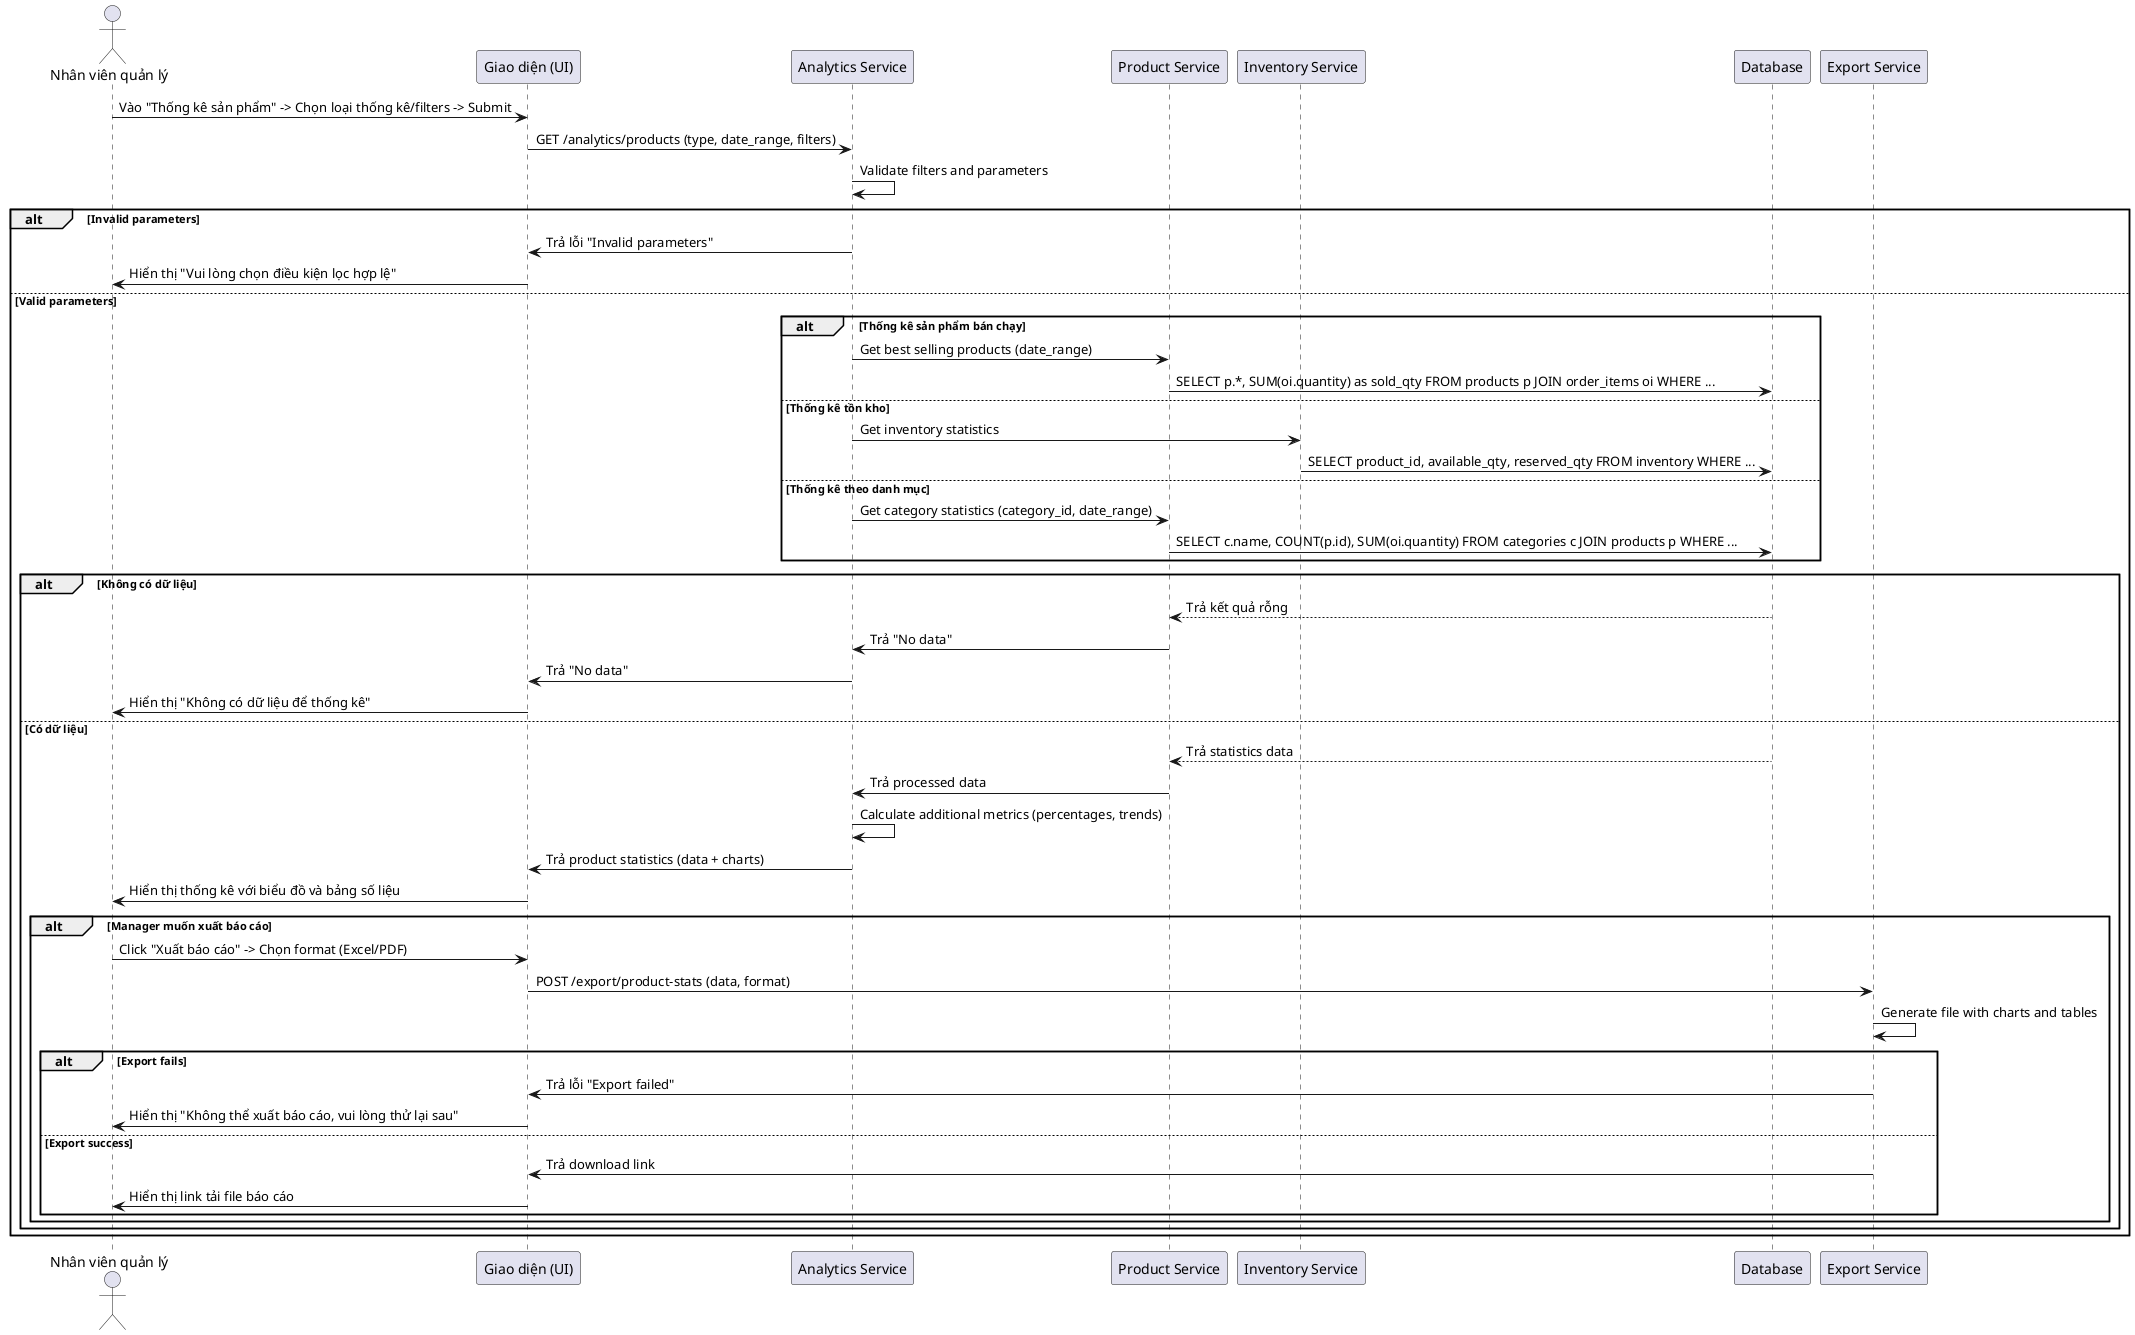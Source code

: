 @startuml thong-ke-san-pham
actor "Nhân viên quản lý" as Manager
participant "Giao diện (UI)" as UI
participant "Analytics Service" as Analytics
participant "Product Service" as Product
participant "Inventory Service" as Inventory
participant "Database" as DB
participant "Export Service" as Export

Manager -> UI: Vào "Thống kê sản phẩm" -> Chọn loại thống kê/filters -> Submit
UI -> Analytics: GET /analytics/products (type, date_range, filters)
Analytics -> Analytics: Validate filters and parameters
alt Invalid parameters
  Analytics -> UI: Trả lỗi "Invalid parameters"
  UI -> Manager: Hiển thị "Vui lòng chọn điều kiện lọc hợp lệ"
else Valid parameters
  alt Thống kê sản phẩm bán chạy
    Analytics -> Product: Get best selling products (date_range)
    Product -> DB: SELECT p.*, SUM(oi.quantity) as sold_qty FROM products p JOIN order_items oi WHERE ...
  else Thống kê tồn kho
    Analytics -> Inventory: Get inventory statistics
    Inventory -> DB: SELECT product_id, available_qty, reserved_qty FROM inventory WHERE ...
  else Thống kê theo danh mục
    Analytics -> Product: Get category statistics (category_id, date_range)
    Product -> DB: SELECT c.name, COUNT(p.id), SUM(oi.quantity) FROM categories c JOIN products p WHERE ...
  end
  
  alt Không có dữ liệu
    DB --> Product: Trả kết quả rỗng
    Product -> Analytics: Trả "No data"
    Analytics -> UI: Trả "No data"
    UI -> Manager: Hiển thị "Không có dữ liệu để thống kê"
  else Có dữ liệu
    DB --> Product: Trả statistics data
    Product -> Analytics: Trả processed data
    Analytics -> Analytics: Calculate additional metrics (percentages, trends)
    Analytics -> UI: Trả product statistics (data + charts)
    UI -> Manager: Hiển thị thống kê với biểu đồ và bảng số liệu
    
    alt Manager muốn xuất báo cáo
      Manager -> UI: Click "Xuất báo cáo" -> Chọn format (Excel/PDF)
      UI -> Export: POST /export/product-stats (data, format)
      Export -> Export: Generate file with charts and tables
      alt Export fails
        Export -> UI: Trả lỗi "Export failed"
        UI -> Manager: Hiển thị "Không thể xuất báo cáo, vui lòng thử lại sau"
      else Export success
        Export -> UI: Trả download link
        UI -> Manager: Hiển thị link tải file báo cáo
      end
    end
  end
end
@enduml